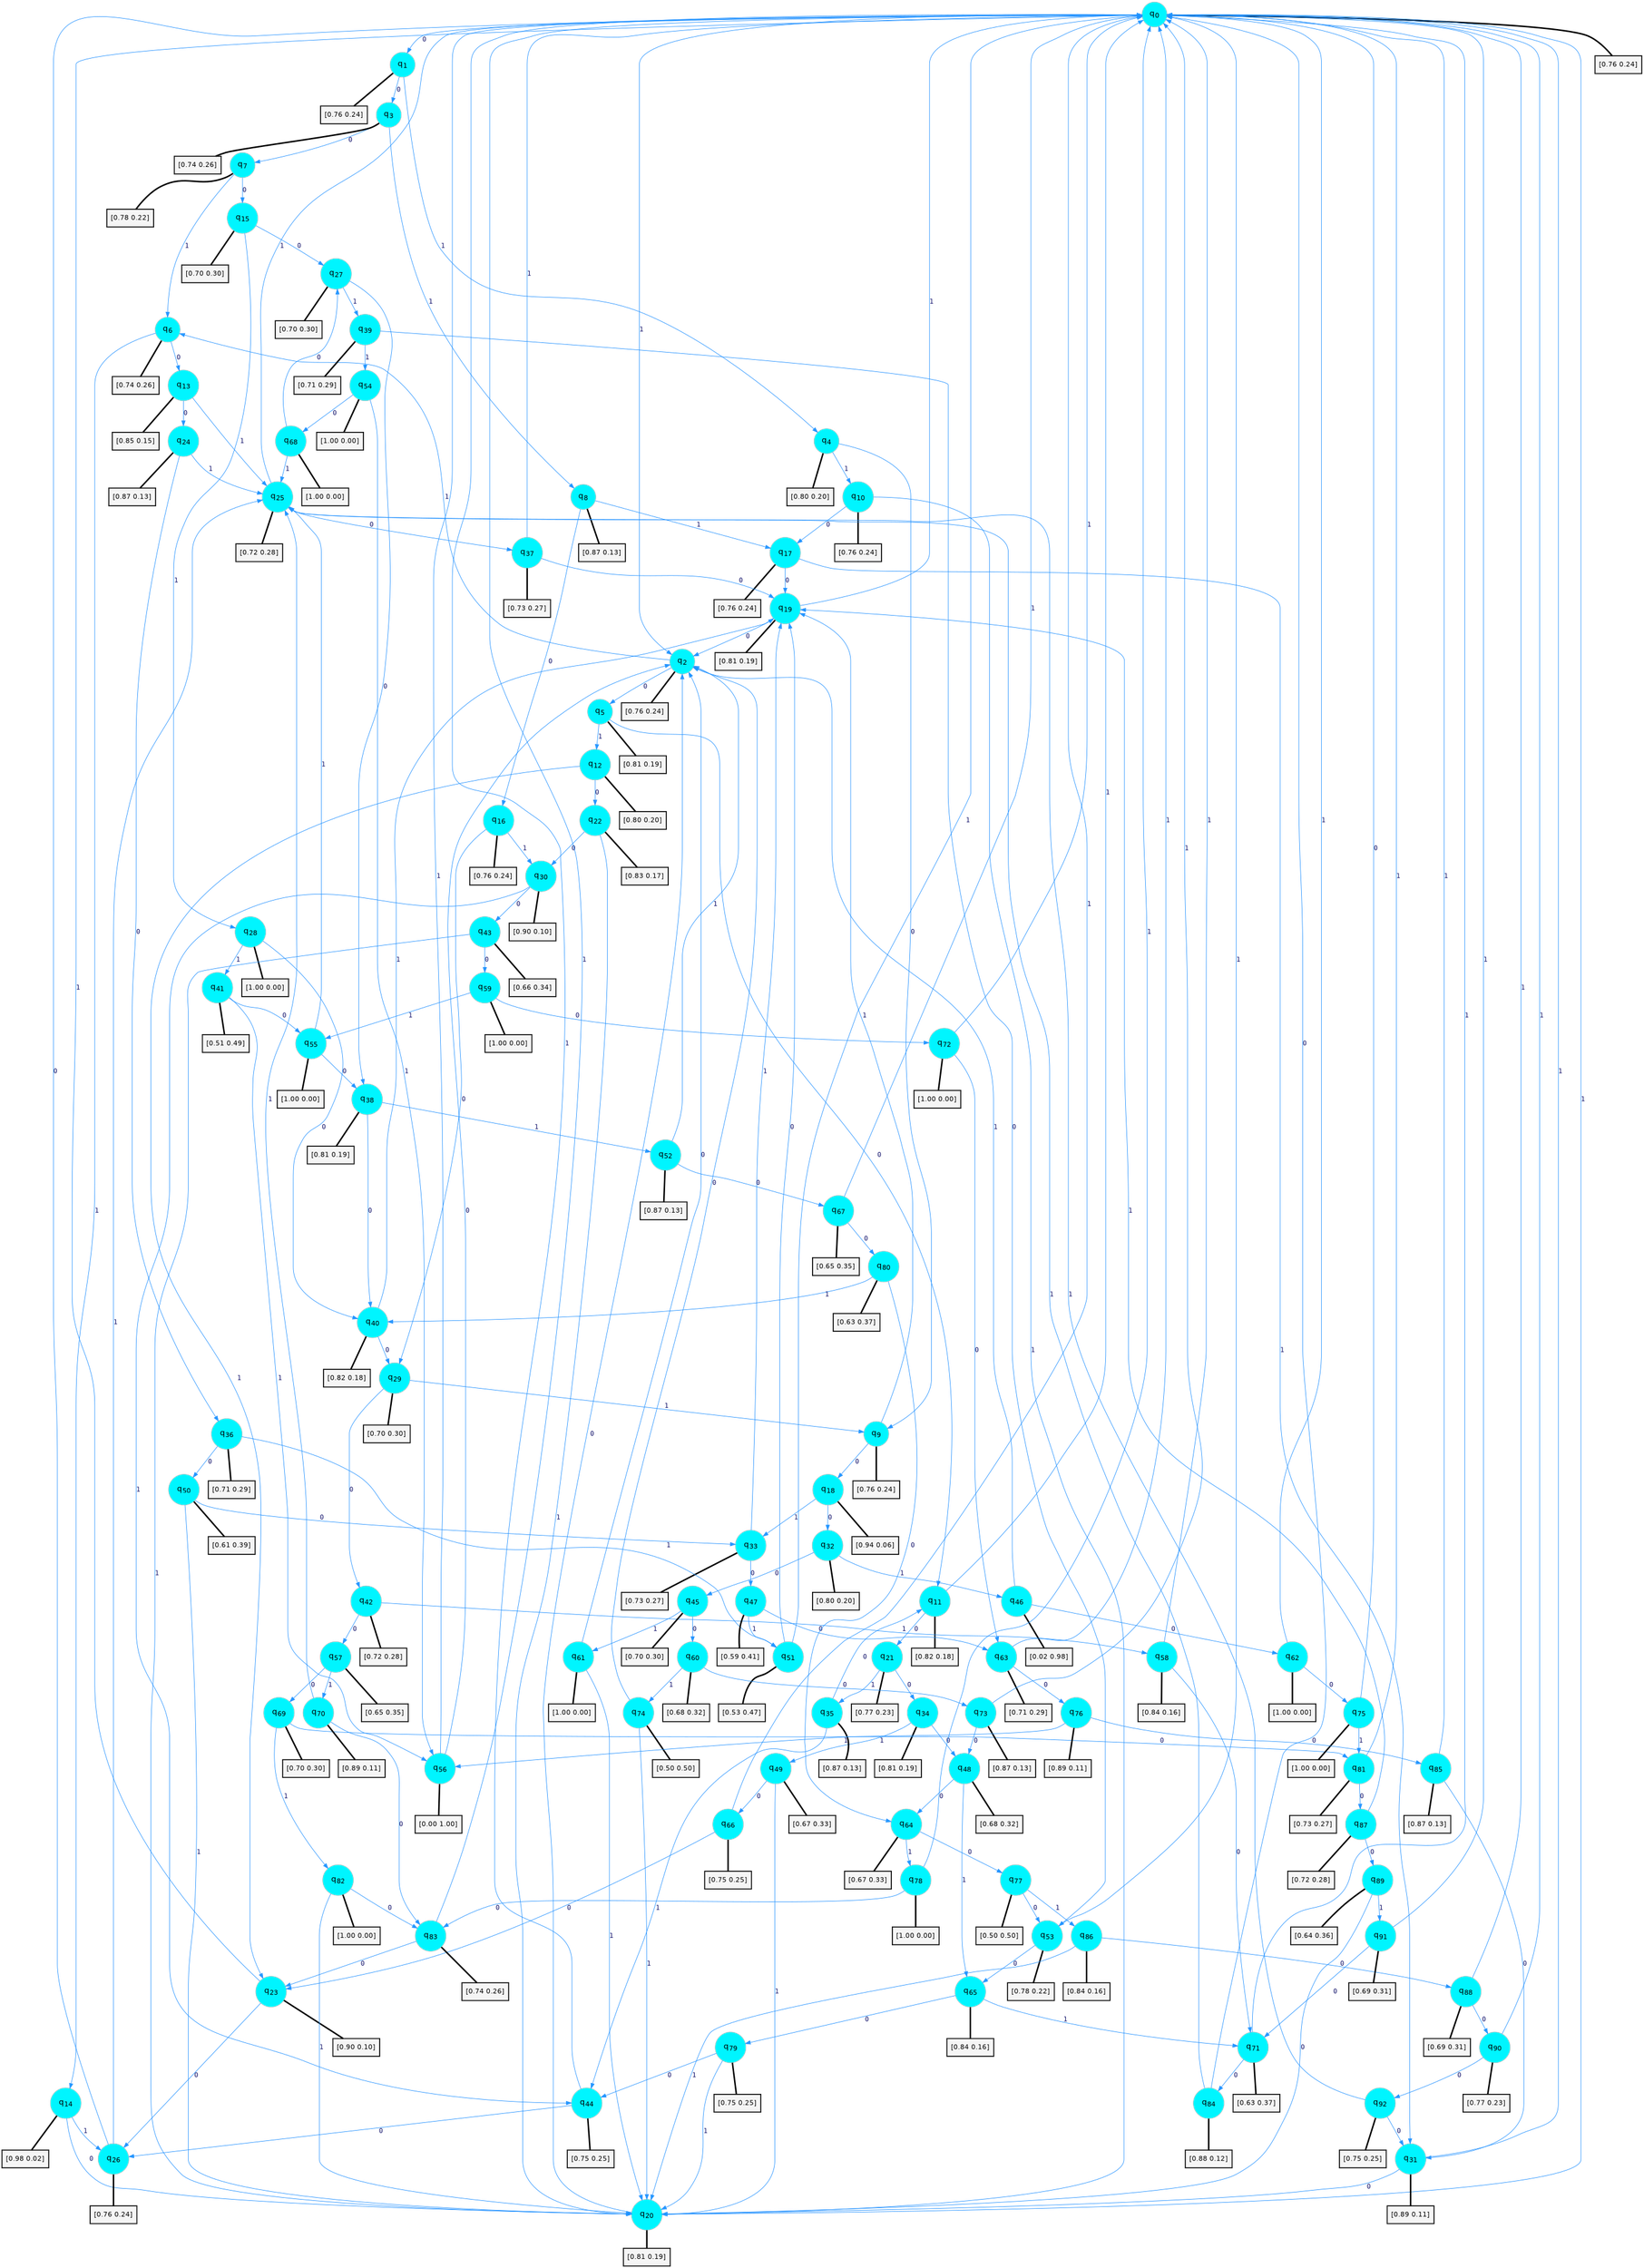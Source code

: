 digraph G {
graph [
bgcolor=transparent, dpi=300, rankdir=TD, size="40,25"];
node [
color=gray, fillcolor=turquoise1, fontcolor=black, fontname=Helvetica, fontsize=16, fontweight=bold, shape=circle, style=filled];
edge [
arrowsize=1, color=dodgerblue1, fontcolor=midnightblue, fontname=courier, fontweight=bold, penwidth=1, style=solid, weight=20];
0[label=<q<SUB>0</SUB>>];
1[label=<q<SUB>1</SUB>>];
2[label=<q<SUB>2</SUB>>];
3[label=<q<SUB>3</SUB>>];
4[label=<q<SUB>4</SUB>>];
5[label=<q<SUB>5</SUB>>];
6[label=<q<SUB>6</SUB>>];
7[label=<q<SUB>7</SUB>>];
8[label=<q<SUB>8</SUB>>];
9[label=<q<SUB>9</SUB>>];
10[label=<q<SUB>10</SUB>>];
11[label=<q<SUB>11</SUB>>];
12[label=<q<SUB>12</SUB>>];
13[label=<q<SUB>13</SUB>>];
14[label=<q<SUB>14</SUB>>];
15[label=<q<SUB>15</SUB>>];
16[label=<q<SUB>16</SUB>>];
17[label=<q<SUB>17</SUB>>];
18[label=<q<SUB>18</SUB>>];
19[label=<q<SUB>19</SUB>>];
20[label=<q<SUB>20</SUB>>];
21[label=<q<SUB>21</SUB>>];
22[label=<q<SUB>22</SUB>>];
23[label=<q<SUB>23</SUB>>];
24[label=<q<SUB>24</SUB>>];
25[label=<q<SUB>25</SUB>>];
26[label=<q<SUB>26</SUB>>];
27[label=<q<SUB>27</SUB>>];
28[label=<q<SUB>28</SUB>>];
29[label=<q<SUB>29</SUB>>];
30[label=<q<SUB>30</SUB>>];
31[label=<q<SUB>31</SUB>>];
32[label=<q<SUB>32</SUB>>];
33[label=<q<SUB>33</SUB>>];
34[label=<q<SUB>34</SUB>>];
35[label=<q<SUB>35</SUB>>];
36[label=<q<SUB>36</SUB>>];
37[label=<q<SUB>37</SUB>>];
38[label=<q<SUB>38</SUB>>];
39[label=<q<SUB>39</SUB>>];
40[label=<q<SUB>40</SUB>>];
41[label=<q<SUB>41</SUB>>];
42[label=<q<SUB>42</SUB>>];
43[label=<q<SUB>43</SUB>>];
44[label=<q<SUB>44</SUB>>];
45[label=<q<SUB>45</SUB>>];
46[label=<q<SUB>46</SUB>>];
47[label=<q<SUB>47</SUB>>];
48[label=<q<SUB>48</SUB>>];
49[label=<q<SUB>49</SUB>>];
50[label=<q<SUB>50</SUB>>];
51[label=<q<SUB>51</SUB>>];
52[label=<q<SUB>52</SUB>>];
53[label=<q<SUB>53</SUB>>];
54[label=<q<SUB>54</SUB>>];
55[label=<q<SUB>55</SUB>>];
56[label=<q<SUB>56</SUB>>];
57[label=<q<SUB>57</SUB>>];
58[label=<q<SUB>58</SUB>>];
59[label=<q<SUB>59</SUB>>];
60[label=<q<SUB>60</SUB>>];
61[label=<q<SUB>61</SUB>>];
62[label=<q<SUB>62</SUB>>];
63[label=<q<SUB>63</SUB>>];
64[label=<q<SUB>64</SUB>>];
65[label=<q<SUB>65</SUB>>];
66[label=<q<SUB>66</SUB>>];
67[label=<q<SUB>67</SUB>>];
68[label=<q<SUB>68</SUB>>];
69[label=<q<SUB>69</SUB>>];
70[label=<q<SUB>70</SUB>>];
71[label=<q<SUB>71</SUB>>];
72[label=<q<SUB>72</SUB>>];
73[label=<q<SUB>73</SUB>>];
74[label=<q<SUB>74</SUB>>];
75[label=<q<SUB>75</SUB>>];
76[label=<q<SUB>76</SUB>>];
77[label=<q<SUB>77</SUB>>];
78[label=<q<SUB>78</SUB>>];
79[label=<q<SUB>79</SUB>>];
80[label=<q<SUB>80</SUB>>];
81[label=<q<SUB>81</SUB>>];
82[label=<q<SUB>82</SUB>>];
83[label=<q<SUB>83</SUB>>];
84[label=<q<SUB>84</SUB>>];
85[label=<q<SUB>85</SUB>>];
86[label=<q<SUB>86</SUB>>];
87[label=<q<SUB>87</SUB>>];
88[label=<q<SUB>88</SUB>>];
89[label=<q<SUB>89</SUB>>];
90[label=<q<SUB>90</SUB>>];
91[label=<q<SUB>91</SUB>>];
92[label=<q<SUB>92</SUB>>];
93[label="[0.76 0.24]", shape=box,fontcolor=black, fontname=Helvetica, fontsize=14, penwidth=2, fillcolor=whitesmoke,color=black];
94[label="[0.76 0.24]", shape=box,fontcolor=black, fontname=Helvetica, fontsize=14, penwidth=2, fillcolor=whitesmoke,color=black];
95[label="[0.76 0.24]", shape=box,fontcolor=black, fontname=Helvetica, fontsize=14, penwidth=2, fillcolor=whitesmoke,color=black];
96[label="[0.74 0.26]", shape=box,fontcolor=black, fontname=Helvetica, fontsize=14, penwidth=2, fillcolor=whitesmoke,color=black];
97[label="[0.80 0.20]", shape=box,fontcolor=black, fontname=Helvetica, fontsize=14, penwidth=2, fillcolor=whitesmoke,color=black];
98[label="[0.81 0.19]", shape=box,fontcolor=black, fontname=Helvetica, fontsize=14, penwidth=2, fillcolor=whitesmoke,color=black];
99[label="[0.74 0.26]", shape=box,fontcolor=black, fontname=Helvetica, fontsize=14, penwidth=2, fillcolor=whitesmoke,color=black];
100[label="[0.78 0.22]", shape=box,fontcolor=black, fontname=Helvetica, fontsize=14, penwidth=2, fillcolor=whitesmoke,color=black];
101[label="[0.87 0.13]", shape=box,fontcolor=black, fontname=Helvetica, fontsize=14, penwidth=2, fillcolor=whitesmoke,color=black];
102[label="[0.76 0.24]", shape=box,fontcolor=black, fontname=Helvetica, fontsize=14, penwidth=2, fillcolor=whitesmoke,color=black];
103[label="[0.76 0.24]", shape=box,fontcolor=black, fontname=Helvetica, fontsize=14, penwidth=2, fillcolor=whitesmoke,color=black];
104[label="[0.82 0.18]", shape=box,fontcolor=black, fontname=Helvetica, fontsize=14, penwidth=2, fillcolor=whitesmoke,color=black];
105[label="[0.80 0.20]", shape=box,fontcolor=black, fontname=Helvetica, fontsize=14, penwidth=2, fillcolor=whitesmoke,color=black];
106[label="[0.85 0.15]", shape=box,fontcolor=black, fontname=Helvetica, fontsize=14, penwidth=2, fillcolor=whitesmoke,color=black];
107[label="[0.98 0.02]", shape=box,fontcolor=black, fontname=Helvetica, fontsize=14, penwidth=2, fillcolor=whitesmoke,color=black];
108[label="[0.70 0.30]", shape=box,fontcolor=black, fontname=Helvetica, fontsize=14, penwidth=2, fillcolor=whitesmoke,color=black];
109[label="[0.76 0.24]", shape=box,fontcolor=black, fontname=Helvetica, fontsize=14, penwidth=2, fillcolor=whitesmoke,color=black];
110[label="[0.76 0.24]", shape=box,fontcolor=black, fontname=Helvetica, fontsize=14, penwidth=2, fillcolor=whitesmoke,color=black];
111[label="[0.94 0.06]", shape=box,fontcolor=black, fontname=Helvetica, fontsize=14, penwidth=2, fillcolor=whitesmoke,color=black];
112[label="[0.81 0.19]", shape=box,fontcolor=black, fontname=Helvetica, fontsize=14, penwidth=2, fillcolor=whitesmoke,color=black];
113[label="[0.81 0.19]", shape=box,fontcolor=black, fontname=Helvetica, fontsize=14, penwidth=2, fillcolor=whitesmoke,color=black];
114[label="[0.77 0.23]", shape=box,fontcolor=black, fontname=Helvetica, fontsize=14, penwidth=2, fillcolor=whitesmoke,color=black];
115[label="[0.83 0.17]", shape=box,fontcolor=black, fontname=Helvetica, fontsize=14, penwidth=2, fillcolor=whitesmoke,color=black];
116[label="[0.90 0.10]", shape=box,fontcolor=black, fontname=Helvetica, fontsize=14, penwidth=2, fillcolor=whitesmoke,color=black];
117[label="[0.87 0.13]", shape=box,fontcolor=black, fontname=Helvetica, fontsize=14, penwidth=2, fillcolor=whitesmoke,color=black];
118[label="[0.72 0.28]", shape=box,fontcolor=black, fontname=Helvetica, fontsize=14, penwidth=2, fillcolor=whitesmoke,color=black];
119[label="[0.76 0.24]", shape=box,fontcolor=black, fontname=Helvetica, fontsize=14, penwidth=2, fillcolor=whitesmoke,color=black];
120[label="[0.70 0.30]", shape=box,fontcolor=black, fontname=Helvetica, fontsize=14, penwidth=2, fillcolor=whitesmoke,color=black];
121[label="[1.00 0.00]", shape=box,fontcolor=black, fontname=Helvetica, fontsize=14, penwidth=2, fillcolor=whitesmoke,color=black];
122[label="[0.70 0.30]", shape=box,fontcolor=black, fontname=Helvetica, fontsize=14, penwidth=2, fillcolor=whitesmoke,color=black];
123[label="[0.90 0.10]", shape=box,fontcolor=black, fontname=Helvetica, fontsize=14, penwidth=2, fillcolor=whitesmoke,color=black];
124[label="[0.89 0.11]", shape=box,fontcolor=black, fontname=Helvetica, fontsize=14, penwidth=2, fillcolor=whitesmoke,color=black];
125[label="[0.80 0.20]", shape=box,fontcolor=black, fontname=Helvetica, fontsize=14, penwidth=2, fillcolor=whitesmoke,color=black];
126[label="[0.73 0.27]", shape=box,fontcolor=black, fontname=Helvetica, fontsize=14, penwidth=2, fillcolor=whitesmoke,color=black];
127[label="[0.81 0.19]", shape=box,fontcolor=black, fontname=Helvetica, fontsize=14, penwidth=2, fillcolor=whitesmoke,color=black];
128[label="[0.87 0.13]", shape=box,fontcolor=black, fontname=Helvetica, fontsize=14, penwidth=2, fillcolor=whitesmoke,color=black];
129[label="[0.71 0.29]", shape=box,fontcolor=black, fontname=Helvetica, fontsize=14, penwidth=2, fillcolor=whitesmoke,color=black];
130[label="[0.73 0.27]", shape=box,fontcolor=black, fontname=Helvetica, fontsize=14, penwidth=2, fillcolor=whitesmoke,color=black];
131[label="[0.81 0.19]", shape=box,fontcolor=black, fontname=Helvetica, fontsize=14, penwidth=2, fillcolor=whitesmoke,color=black];
132[label="[0.71 0.29]", shape=box,fontcolor=black, fontname=Helvetica, fontsize=14, penwidth=2, fillcolor=whitesmoke,color=black];
133[label="[0.82 0.18]", shape=box,fontcolor=black, fontname=Helvetica, fontsize=14, penwidth=2, fillcolor=whitesmoke,color=black];
134[label="[0.51 0.49]", shape=box,fontcolor=black, fontname=Helvetica, fontsize=14, penwidth=2, fillcolor=whitesmoke,color=black];
135[label="[0.72 0.28]", shape=box,fontcolor=black, fontname=Helvetica, fontsize=14, penwidth=2, fillcolor=whitesmoke,color=black];
136[label="[0.66 0.34]", shape=box,fontcolor=black, fontname=Helvetica, fontsize=14, penwidth=2, fillcolor=whitesmoke,color=black];
137[label="[0.75 0.25]", shape=box,fontcolor=black, fontname=Helvetica, fontsize=14, penwidth=2, fillcolor=whitesmoke,color=black];
138[label="[0.70 0.30]", shape=box,fontcolor=black, fontname=Helvetica, fontsize=14, penwidth=2, fillcolor=whitesmoke,color=black];
139[label="[0.02 0.98]", shape=box,fontcolor=black, fontname=Helvetica, fontsize=14, penwidth=2, fillcolor=whitesmoke,color=black];
140[label="[0.59 0.41]", shape=box,fontcolor=black, fontname=Helvetica, fontsize=14, penwidth=2, fillcolor=whitesmoke,color=black];
141[label="[0.68 0.32]", shape=box,fontcolor=black, fontname=Helvetica, fontsize=14, penwidth=2, fillcolor=whitesmoke,color=black];
142[label="[0.67 0.33]", shape=box,fontcolor=black, fontname=Helvetica, fontsize=14, penwidth=2, fillcolor=whitesmoke,color=black];
143[label="[0.61 0.39]", shape=box,fontcolor=black, fontname=Helvetica, fontsize=14, penwidth=2, fillcolor=whitesmoke,color=black];
144[label="[0.53 0.47]", shape=box,fontcolor=black, fontname=Helvetica, fontsize=14, penwidth=2, fillcolor=whitesmoke,color=black];
145[label="[0.87 0.13]", shape=box,fontcolor=black, fontname=Helvetica, fontsize=14, penwidth=2, fillcolor=whitesmoke,color=black];
146[label="[0.78 0.22]", shape=box,fontcolor=black, fontname=Helvetica, fontsize=14, penwidth=2, fillcolor=whitesmoke,color=black];
147[label="[1.00 0.00]", shape=box,fontcolor=black, fontname=Helvetica, fontsize=14, penwidth=2, fillcolor=whitesmoke,color=black];
148[label="[1.00 0.00]", shape=box,fontcolor=black, fontname=Helvetica, fontsize=14, penwidth=2, fillcolor=whitesmoke,color=black];
149[label="[0.00 1.00]", shape=box,fontcolor=black, fontname=Helvetica, fontsize=14, penwidth=2, fillcolor=whitesmoke,color=black];
150[label="[0.65 0.35]", shape=box,fontcolor=black, fontname=Helvetica, fontsize=14, penwidth=2, fillcolor=whitesmoke,color=black];
151[label="[0.84 0.16]", shape=box,fontcolor=black, fontname=Helvetica, fontsize=14, penwidth=2, fillcolor=whitesmoke,color=black];
152[label="[1.00 0.00]", shape=box,fontcolor=black, fontname=Helvetica, fontsize=14, penwidth=2, fillcolor=whitesmoke,color=black];
153[label="[0.68 0.32]", shape=box,fontcolor=black, fontname=Helvetica, fontsize=14, penwidth=2, fillcolor=whitesmoke,color=black];
154[label="[1.00 0.00]", shape=box,fontcolor=black, fontname=Helvetica, fontsize=14, penwidth=2, fillcolor=whitesmoke,color=black];
155[label="[1.00 0.00]", shape=box,fontcolor=black, fontname=Helvetica, fontsize=14, penwidth=2, fillcolor=whitesmoke,color=black];
156[label="[0.71 0.29]", shape=box,fontcolor=black, fontname=Helvetica, fontsize=14, penwidth=2, fillcolor=whitesmoke,color=black];
157[label="[0.67 0.33]", shape=box,fontcolor=black, fontname=Helvetica, fontsize=14, penwidth=2, fillcolor=whitesmoke,color=black];
158[label="[0.84 0.16]", shape=box,fontcolor=black, fontname=Helvetica, fontsize=14, penwidth=2, fillcolor=whitesmoke,color=black];
159[label="[0.75 0.25]", shape=box,fontcolor=black, fontname=Helvetica, fontsize=14, penwidth=2, fillcolor=whitesmoke,color=black];
160[label="[0.65 0.35]", shape=box,fontcolor=black, fontname=Helvetica, fontsize=14, penwidth=2, fillcolor=whitesmoke,color=black];
161[label="[1.00 0.00]", shape=box,fontcolor=black, fontname=Helvetica, fontsize=14, penwidth=2, fillcolor=whitesmoke,color=black];
162[label="[0.70 0.30]", shape=box,fontcolor=black, fontname=Helvetica, fontsize=14, penwidth=2, fillcolor=whitesmoke,color=black];
163[label="[0.89 0.11]", shape=box,fontcolor=black, fontname=Helvetica, fontsize=14, penwidth=2, fillcolor=whitesmoke,color=black];
164[label="[0.63 0.37]", shape=box,fontcolor=black, fontname=Helvetica, fontsize=14, penwidth=2, fillcolor=whitesmoke,color=black];
165[label="[1.00 0.00]", shape=box,fontcolor=black, fontname=Helvetica, fontsize=14, penwidth=2, fillcolor=whitesmoke,color=black];
166[label="[0.87 0.13]", shape=box,fontcolor=black, fontname=Helvetica, fontsize=14, penwidth=2, fillcolor=whitesmoke,color=black];
167[label="[0.50 0.50]", shape=box,fontcolor=black, fontname=Helvetica, fontsize=14, penwidth=2, fillcolor=whitesmoke,color=black];
168[label="[1.00 0.00]", shape=box,fontcolor=black, fontname=Helvetica, fontsize=14, penwidth=2, fillcolor=whitesmoke,color=black];
169[label="[0.89 0.11]", shape=box,fontcolor=black, fontname=Helvetica, fontsize=14, penwidth=2, fillcolor=whitesmoke,color=black];
170[label="[0.50 0.50]", shape=box,fontcolor=black, fontname=Helvetica, fontsize=14, penwidth=2, fillcolor=whitesmoke,color=black];
171[label="[1.00 0.00]", shape=box,fontcolor=black, fontname=Helvetica, fontsize=14, penwidth=2, fillcolor=whitesmoke,color=black];
172[label="[0.75 0.25]", shape=box,fontcolor=black, fontname=Helvetica, fontsize=14, penwidth=2, fillcolor=whitesmoke,color=black];
173[label="[0.63 0.37]", shape=box,fontcolor=black, fontname=Helvetica, fontsize=14, penwidth=2, fillcolor=whitesmoke,color=black];
174[label="[0.73 0.27]", shape=box,fontcolor=black, fontname=Helvetica, fontsize=14, penwidth=2, fillcolor=whitesmoke,color=black];
175[label="[1.00 0.00]", shape=box,fontcolor=black, fontname=Helvetica, fontsize=14, penwidth=2, fillcolor=whitesmoke,color=black];
176[label="[0.74 0.26]", shape=box,fontcolor=black, fontname=Helvetica, fontsize=14, penwidth=2, fillcolor=whitesmoke,color=black];
177[label="[0.88 0.12]", shape=box,fontcolor=black, fontname=Helvetica, fontsize=14, penwidth=2, fillcolor=whitesmoke,color=black];
178[label="[0.87 0.13]", shape=box,fontcolor=black, fontname=Helvetica, fontsize=14, penwidth=2, fillcolor=whitesmoke,color=black];
179[label="[0.84 0.16]", shape=box,fontcolor=black, fontname=Helvetica, fontsize=14, penwidth=2, fillcolor=whitesmoke,color=black];
180[label="[0.72 0.28]", shape=box,fontcolor=black, fontname=Helvetica, fontsize=14, penwidth=2, fillcolor=whitesmoke,color=black];
181[label="[0.69 0.31]", shape=box,fontcolor=black, fontname=Helvetica, fontsize=14, penwidth=2, fillcolor=whitesmoke,color=black];
182[label="[0.64 0.36]", shape=box,fontcolor=black, fontname=Helvetica, fontsize=14, penwidth=2, fillcolor=whitesmoke,color=black];
183[label="[0.77 0.23]", shape=box,fontcolor=black, fontname=Helvetica, fontsize=14, penwidth=2, fillcolor=whitesmoke,color=black];
184[label="[0.69 0.31]", shape=box,fontcolor=black, fontname=Helvetica, fontsize=14, penwidth=2, fillcolor=whitesmoke,color=black];
185[label="[0.75 0.25]", shape=box,fontcolor=black, fontname=Helvetica, fontsize=14, penwidth=2, fillcolor=whitesmoke,color=black];
0->1 [label=0];
0->2 [label=1];
0->93 [arrowhead=none, penwidth=3,color=black];
1->3 [label=0];
1->4 [label=1];
1->94 [arrowhead=none, penwidth=3,color=black];
2->5 [label=0];
2->6 [label=1];
2->95 [arrowhead=none, penwidth=3,color=black];
3->7 [label=0];
3->8 [label=1];
3->96 [arrowhead=none, penwidth=3,color=black];
4->9 [label=0];
4->10 [label=1];
4->97 [arrowhead=none, penwidth=3,color=black];
5->11 [label=0];
5->12 [label=1];
5->98 [arrowhead=none, penwidth=3,color=black];
6->13 [label=0];
6->14 [label=1];
6->99 [arrowhead=none, penwidth=3,color=black];
7->15 [label=0];
7->6 [label=1];
7->100 [arrowhead=none, penwidth=3,color=black];
8->16 [label=0];
8->17 [label=1];
8->101 [arrowhead=none, penwidth=3,color=black];
9->18 [label=0];
9->19 [label=1];
9->102 [arrowhead=none, penwidth=3,color=black];
10->17 [label=0];
10->20 [label=1];
10->103 [arrowhead=none, penwidth=3,color=black];
11->21 [label=0];
11->0 [label=1];
11->104 [arrowhead=none, penwidth=3,color=black];
12->22 [label=0];
12->23 [label=1];
12->105 [arrowhead=none, penwidth=3,color=black];
13->24 [label=0];
13->25 [label=1];
13->106 [arrowhead=none, penwidth=3,color=black];
14->20 [label=0];
14->26 [label=1];
14->107 [arrowhead=none, penwidth=3,color=black];
15->27 [label=0];
15->28 [label=1];
15->108 [arrowhead=none, penwidth=3,color=black];
16->29 [label=0];
16->30 [label=1];
16->109 [arrowhead=none, penwidth=3,color=black];
17->19 [label=0];
17->31 [label=1];
17->110 [arrowhead=none, penwidth=3,color=black];
18->32 [label=0];
18->33 [label=1];
18->111 [arrowhead=none, penwidth=3,color=black];
19->2 [label=0];
19->0 [label=1];
19->112 [arrowhead=none, penwidth=3,color=black];
20->2 [label=0];
20->0 [label=1];
20->113 [arrowhead=none, penwidth=3,color=black];
21->34 [label=0];
21->35 [label=1];
21->114 [arrowhead=none, penwidth=3,color=black];
22->30 [label=0];
22->20 [label=1];
22->115 [arrowhead=none, penwidth=3,color=black];
23->26 [label=0];
23->0 [label=1];
23->116 [arrowhead=none, penwidth=3,color=black];
24->36 [label=0];
24->25 [label=1];
24->117 [arrowhead=none, penwidth=3,color=black];
25->37 [label=0];
25->0 [label=1];
25->118 [arrowhead=none, penwidth=3,color=black];
26->0 [label=0];
26->25 [label=1];
26->119 [arrowhead=none, penwidth=3,color=black];
27->38 [label=0];
27->39 [label=1];
27->120 [arrowhead=none, penwidth=3,color=black];
28->40 [label=0];
28->41 [label=1];
28->121 [arrowhead=none, penwidth=3,color=black];
29->42 [label=0];
29->9 [label=1];
29->122 [arrowhead=none, penwidth=3,color=black];
30->43 [label=0];
30->44 [label=1];
30->123 [arrowhead=none, penwidth=3,color=black];
31->20 [label=0];
31->0 [label=1];
31->124 [arrowhead=none, penwidth=3,color=black];
32->45 [label=0];
32->46 [label=1];
32->125 [arrowhead=none, penwidth=3,color=black];
33->47 [label=0];
33->19 [label=1];
33->126 [arrowhead=none, penwidth=3,color=black];
34->48 [label=0];
34->49 [label=1];
34->127 [arrowhead=none, penwidth=3,color=black];
35->11 [label=0];
35->44 [label=1];
35->128 [arrowhead=none, penwidth=3,color=black];
36->50 [label=0];
36->51 [label=1];
36->129 [arrowhead=none, penwidth=3,color=black];
37->19 [label=0];
37->0 [label=1];
37->130 [arrowhead=none, penwidth=3,color=black];
38->40 [label=0];
38->52 [label=1];
38->131 [arrowhead=none, penwidth=3,color=black];
39->53 [label=0];
39->54 [label=1];
39->132 [arrowhead=none, penwidth=3,color=black];
40->29 [label=0];
40->19 [label=1];
40->133 [arrowhead=none, penwidth=3,color=black];
41->55 [label=0];
41->56 [label=1];
41->134 [arrowhead=none, penwidth=3,color=black];
42->57 [label=0];
42->58 [label=1];
42->135 [arrowhead=none, penwidth=3,color=black];
43->59 [label=0];
43->20 [label=1];
43->136 [arrowhead=none, penwidth=3,color=black];
44->26 [label=0];
44->0 [label=1];
44->137 [arrowhead=none, penwidth=3,color=black];
45->60 [label=0];
45->61 [label=1];
45->138 [arrowhead=none, penwidth=3,color=black];
46->62 [label=0];
46->2 [label=1];
46->139 [arrowhead=none, penwidth=3,color=black];
47->63 [label=0];
47->51 [label=1];
47->140 [arrowhead=none, penwidth=3,color=black];
48->64 [label=0];
48->65 [label=1];
48->141 [arrowhead=none, penwidth=3,color=black];
49->66 [label=0];
49->20 [label=1];
49->142 [arrowhead=none, penwidth=3,color=black];
50->33 [label=0];
50->20 [label=1];
50->143 [arrowhead=none, penwidth=3,color=black];
51->19 [label=0];
51->0 [label=1];
51->144 [arrowhead=none, penwidth=3,color=black];
52->67 [label=0];
52->2 [label=1];
52->145 [arrowhead=none, penwidth=3,color=black];
53->65 [label=0];
53->0 [label=1];
53->146 [arrowhead=none, penwidth=3,color=black];
54->68 [label=0];
54->56 [label=1];
54->147 [arrowhead=none, penwidth=3,color=black];
55->38 [label=0];
55->25 [label=1];
55->148 [arrowhead=none, penwidth=3,color=black];
56->2 [label=0];
56->0 [label=1];
56->149 [arrowhead=none, penwidth=3,color=black];
57->69 [label=0];
57->70 [label=1];
57->150 [arrowhead=none, penwidth=3,color=black];
58->71 [label=0];
58->0 [label=1];
58->151 [arrowhead=none, penwidth=3,color=black];
59->72 [label=0];
59->55 [label=1];
59->152 [arrowhead=none, penwidth=3,color=black];
60->73 [label=0];
60->74 [label=1];
60->153 [arrowhead=none, penwidth=3,color=black];
61->2 [label=0];
61->20 [label=1];
61->154 [arrowhead=none, penwidth=3,color=black];
62->75 [label=0];
62->0 [label=1];
62->155 [arrowhead=none, penwidth=3,color=black];
63->76 [label=0];
63->0 [label=1];
63->156 [arrowhead=none, penwidth=3,color=black];
64->77 [label=0];
64->78 [label=1];
64->157 [arrowhead=none, penwidth=3,color=black];
65->79 [label=0];
65->71 [label=1];
65->158 [arrowhead=none, penwidth=3,color=black];
66->23 [label=0];
66->0 [label=1];
66->159 [arrowhead=none, penwidth=3,color=black];
67->80 [label=0];
67->0 [label=1];
67->160 [arrowhead=none, penwidth=3,color=black];
68->27 [label=0];
68->25 [label=1];
68->161 [arrowhead=none, penwidth=3,color=black];
69->81 [label=0];
69->82 [label=1];
69->162 [arrowhead=none, penwidth=3,color=black];
70->83 [label=0];
70->25 [label=1];
70->163 [arrowhead=none, penwidth=3,color=black];
71->84 [label=0];
71->0 [label=1];
71->164 [arrowhead=none, penwidth=3,color=black];
72->63 [label=0];
72->0 [label=1];
72->165 [arrowhead=none, penwidth=3,color=black];
73->48 [label=0];
73->0 [label=1];
73->166 [arrowhead=none, penwidth=3,color=black];
74->2 [label=0];
74->20 [label=1];
74->167 [arrowhead=none, penwidth=3,color=black];
75->0 [label=0];
75->81 [label=1];
75->168 [arrowhead=none, penwidth=3,color=black];
76->85 [label=0];
76->56 [label=1];
76->169 [arrowhead=none, penwidth=3,color=black];
77->53 [label=0];
77->86 [label=1];
77->170 [arrowhead=none, penwidth=3,color=black];
78->83 [label=0];
78->0 [label=1];
78->171 [arrowhead=none, penwidth=3,color=black];
79->44 [label=0];
79->20 [label=1];
79->172 [arrowhead=none, penwidth=3,color=black];
80->64 [label=0];
80->40 [label=1];
80->173 [arrowhead=none, penwidth=3,color=black];
81->87 [label=0];
81->0 [label=1];
81->174 [arrowhead=none, penwidth=3,color=black];
82->83 [label=0];
82->20 [label=1];
82->175 [arrowhead=none, penwidth=3,color=black];
83->23 [label=0];
83->0 [label=1];
83->176 [arrowhead=none, penwidth=3,color=black];
84->0 [label=0];
84->25 [label=1];
84->177 [arrowhead=none, penwidth=3,color=black];
85->31 [label=0];
85->0 [label=1];
85->178 [arrowhead=none, penwidth=3,color=black];
86->88 [label=0];
86->20 [label=1];
86->179 [arrowhead=none, penwidth=3,color=black];
87->89 [label=0];
87->19 [label=1];
87->180 [arrowhead=none, penwidth=3,color=black];
88->90 [label=0];
88->0 [label=1];
88->181 [arrowhead=none, penwidth=3,color=black];
89->20 [label=0];
89->91 [label=1];
89->182 [arrowhead=none, penwidth=3,color=black];
90->92 [label=0];
90->0 [label=1];
90->183 [arrowhead=none, penwidth=3,color=black];
91->71 [label=0];
91->0 [label=1];
91->184 [arrowhead=none, penwidth=3,color=black];
92->31 [label=0];
92->25 [label=1];
92->185 [arrowhead=none, penwidth=3,color=black];
}

